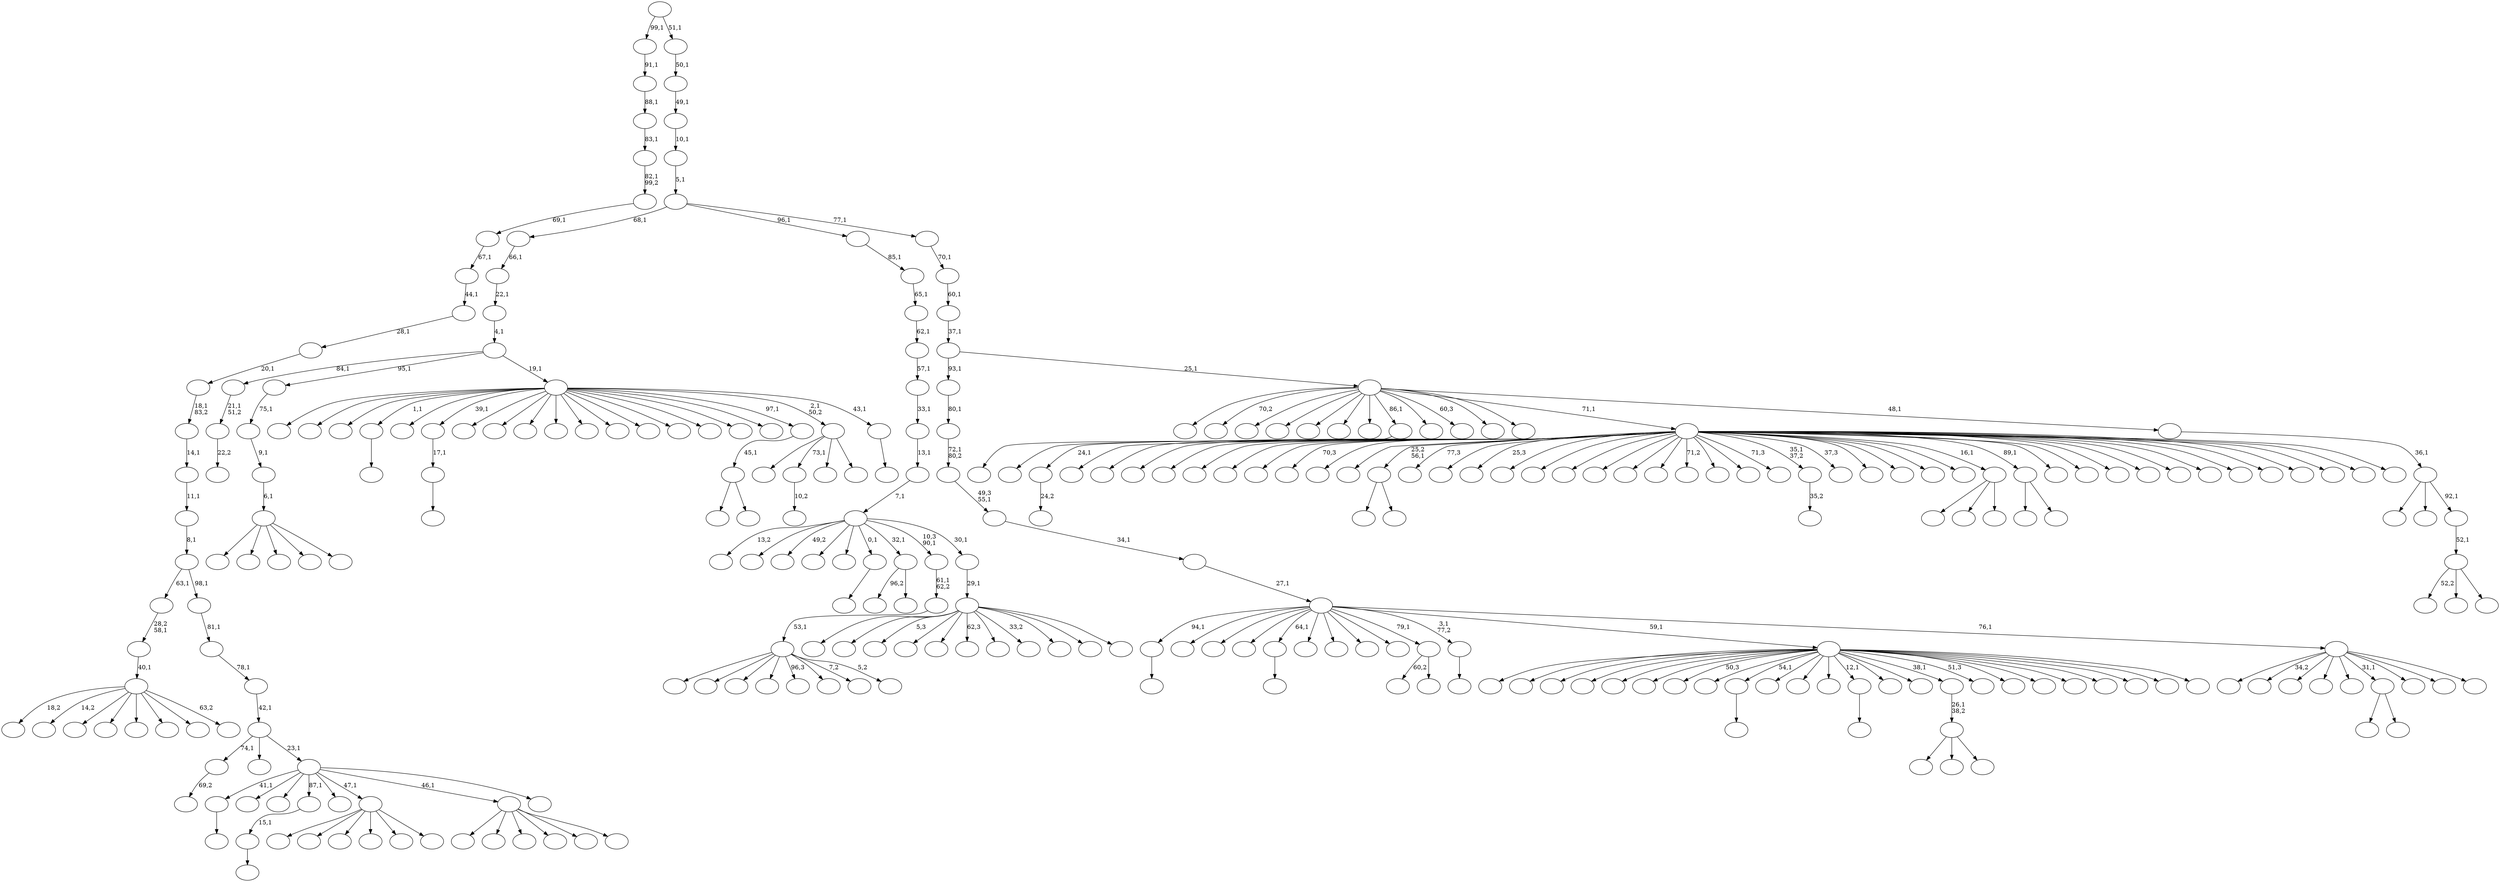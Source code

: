 digraph T {
	300 [label=""]
	299 [label=""]
	298 [label=""]
	297 [label=""]
	296 [label=""]
	295 [label=""]
	294 [label=""]
	293 [label=""]
	292 [label=""]
	291 [label=""]
	290 [label=""]
	289 [label=""]
	288 [label=""]
	287 [label=""]
	286 [label=""]
	285 [label=""]
	284 [label=""]
	283 [label=""]
	282 [label=""]
	281 [label=""]
	280 [label=""]
	279 [label=""]
	278 [label=""]
	277 [label=""]
	276 [label=""]
	275 [label=""]
	274 [label=""]
	273 [label=""]
	272 [label=""]
	271 [label=""]
	270 [label=""]
	269 [label=""]
	268 [label=""]
	267 [label=""]
	266 [label=""]
	265 [label=""]
	264 [label=""]
	263 [label=""]
	262 [label=""]
	261 [label=""]
	260 [label=""]
	259 [label=""]
	258 [label=""]
	257 [label=""]
	256 [label=""]
	255 [label=""]
	254 [label=""]
	253 [label=""]
	252 [label=""]
	251 [label=""]
	250 [label=""]
	249 [label=""]
	248 [label=""]
	247 [label=""]
	246 [label=""]
	245 [label=""]
	244 [label=""]
	243 [label=""]
	242 [label=""]
	241 [label=""]
	240 [label=""]
	239 [label=""]
	238 [label=""]
	237 [label=""]
	236 [label=""]
	235 [label=""]
	234 [label=""]
	233 [label=""]
	232 [label=""]
	231 [label=""]
	230 [label=""]
	229 [label=""]
	228 [label=""]
	227 [label=""]
	226 [label=""]
	225 [label=""]
	224 [label=""]
	223 [label=""]
	222 [label=""]
	221 [label=""]
	220 [label=""]
	219 [label=""]
	218 [label=""]
	217 [label=""]
	216 [label=""]
	215 [label=""]
	214 [label=""]
	213 [label=""]
	212 [label=""]
	211 [label=""]
	210 [label=""]
	209 [label=""]
	208 [label=""]
	207 [label=""]
	206 [label=""]
	205 [label=""]
	204 [label=""]
	203 [label=""]
	202 [label=""]
	201 [label=""]
	200 [label=""]
	199 [label=""]
	198 [label=""]
	197 [label=""]
	196 [label=""]
	195 [label=""]
	194 [label=""]
	193 [label=""]
	192 [label=""]
	191 [label=""]
	190 [label=""]
	189 [label=""]
	188 [label=""]
	187 [label=""]
	186 [label=""]
	185 [label=""]
	184 [label=""]
	183 [label=""]
	182 [label=""]
	181 [label=""]
	180 [label=""]
	179 [label=""]
	178 [label=""]
	177 [label=""]
	176 [label=""]
	175 [label=""]
	174 [label=""]
	173 [label=""]
	172 [label=""]
	171 [label=""]
	170 [label=""]
	169 [label=""]
	168 [label=""]
	167 [label=""]
	166 [label=""]
	165 [label=""]
	164 [label=""]
	163 [label=""]
	162 [label=""]
	161 [label=""]
	160 [label=""]
	159 [label=""]
	158 [label=""]
	157 [label=""]
	156 [label=""]
	155 [label=""]
	154 [label=""]
	153 [label=""]
	152 [label=""]
	151 [label=""]
	150 [label=""]
	149 [label=""]
	148 [label=""]
	147 [label=""]
	146 [label=""]
	145 [label=""]
	144 [label=""]
	143 [label=""]
	142 [label=""]
	141 [label=""]
	140 [label=""]
	139 [label=""]
	138 [label=""]
	137 [label=""]
	136 [label=""]
	135 [label=""]
	134 [label=""]
	133 [label=""]
	132 [label=""]
	131 [label=""]
	130 [label=""]
	129 [label=""]
	128 [label=""]
	127 [label=""]
	126 [label=""]
	125 [label=""]
	124 [label=""]
	123 [label=""]
	122 [label=""]
	121 [label=""]
	120 [label=""]
	119 [label=""]
	118 [label=""]
	117 [label=""]
	116 [label=""]
	115 [label=""]
	114 [label=""]
	113 [label=""]
	112 [label=""]
	111 [label=""]
	110 [label=""]
	109 [label=""]
	108 [label=""]
	107 [label=""]
	106 [label=""]
	105 [label=""]
	104 [label=""]
	103 [label=""]
	102 [label=""]
	101 [label=""]
	100 [label=""]
	99 [label=""]
	98 [label=""]
	97 [label=""]
	96 [label=""]
	95 [label=""]
	94 [label=""]
	93 [label=""]
	92 [label=""]
	91 [label=""]
	90 [label=""]
	89 [label=""]
	88 [label=""]
	87 [label=""]
	86 [label=""]
	85 [label=""]
	84 [label=""]
	83 [label=""]
	82 [label=""]
	81 [label=""]
	80 [label=""]
	79 [label=""]
	78 [label=""]
	77 [label=""]
	76 [label=""]
	75 [label=""]
	74 [label=""]
	73 [label=""]
	72 [label=""]
	71 [label=""]
	70 [label=""]
	69 [label=""]
	68 [label=""]
	67 [label=""]
	66 [label=""]
	65 [label=""]
	64 [label=""]
	63 [label=""]
	62 [label=""]
	61 [label=""]
	60 [label=""]
	59 [label=""]
	58 [label=""]
	57 [label=""]
	56 [label=""]
	55 [label=""]
	54 [label=""]
	53 [label=""]
	52 [label=""]
	51 [label=""]
	50 [label=""]
	49 [label=""]
	48 [label=""]
	47 [label=""]
	46 [label=""]
	45 [label=""]
	44 [label=""]
	43 [label=""]
	42 [label=""]
	41 [label=""]
	40 [label=""]
	39 [label=""]
	38 [label=""]
	37 [label=""]
	36 [label=""]
	35 [label=""]
	34 [label=""]
	33 [label=""]
	32 [label=""]
	31 [label=""]
	30 [label=""]
	29 [label=""]
	28 [label=""]
	27 [label=""]
	26 [label=""]
	25 [label=""]
	24 [label=""]
	23 [label=""]
	22 [label=""]
	21 [label=""]
	20 [label=""]
	19 [label=""]
	18 [label=""]
	17 [label=""]
	16 [label=""]
	15 [label=""]
	14 [label=""]
	13 [label=""]
	12 [label=""]
	11 [label=""]
	10 [label=""]
	9 [label=""]
	8 [label=""]
	7 [label=""]
	6 [label=""]
	5 [label=""]
	4 [label=""]
	3 [label=""]
	2 [label=""]
	1 [label=""]
	0 [label=""]
	293 -> 294 [label="24,2"]
	287 -> 288 [label=""]
	261 -> 262 [label="22,2"]
	260 -> 261 [label="21,1\n51,2"]
	257 -> 258 [label=""]
	247 -> 248 [label=""]
	245 -> 246 [label=""]
	238 -> 239 [label=""]
	237 -> 238 [label="17,1"]
	224 -> 292 [label=""]
	224 -> 225 [label=""]
	218 -> 219 [label="10,2"]
	197 -> 198 [label=""]
	187 -> 188 [label=""]
	186 -> 187 [label="15,1"]
	181 -> 182 [label="69,2"]
	169 -> 170 [label=""]
	163 -> 164 [label="35,2"]
	154 -> 155 [label=""]
	149 -> 250 [label=""]
	149 -> 152 [label=""]
	149 -> 150 [label=""]
	148 -> 149 [label="26,1\n38,2"]
	141 -> 142 [label=""]
	124 -> 159 [label=""]
	124 -> 138 [label=""]
	124 -> 125 [label=""]
	122 -> 203 [label=""]
	122 -> 123 [label=""]
	116 -> 241 [label="60,2"]
	116 -> 117 [label=""]
	110 -> 259 [label=""]
	110 -> 209 [label=""]
	110 -> 178 [label=""]
	110 -> 145 [label=""]
	110 -> 140 [label=""]
	110 -> 111 [label=""]
	105 -> 266 [label=""]
	105 -> 242 [label=""]
	105 -> 189 [label=""]
	105 -> 132 [label=""]
	105 -> 106 [label=""]
	104 -> 105 [label="6,1"]
	103 -> 104 [label="9,1"]
	102 -> 103 [label="75,1"]
	99 -> 256 [label="96,2"]
	99 -> 100 [label=""]
	95 -> 296 [label=""]
	95 -> 254 [label=""]
	95 -> 252 [label=""]
	95 -> 222 [label=""]
	95 -> 192 [label="96,3"]
	95 -> 168 [label=""]
	95 -> 165 [label="7,2"]
	95 -> 96 [label="5,2"]
	94 -> 95 [label="53,1"]
	93 -> 94 [label="61,1\n62,2"]
	91 -> 160 [label=""]
	91 -> 92 [label=""]
	89 -> 291 [label=""]
	89 -> 271 [label=""]
	89 -> 194 [label=""]
	89 -> 139 [label=""]
	89 -> 136 [label=""]
	89 -> 90 [label=""]
	81 -> 283 [label="18,2"]
	81 -> 263 [label="14,2"]
	81 -> 223 [label=""]
	81 -> 208 [label=""]
	81 -> 171 [label=""]
	81 -> 147 [label=""]
	81 -> 128 [label=""]
	81 -> 82 [label="63,2"]
	80 -> 81 [label="40,1"]
	79 -> 80 [label="28,2\n58,1"]
	77 -> 78 [label=""]
	75 -> 253 [label=""]
	75 -> 76 [label=""]
	74 -> 75 [label="45,1"]
	71 -> 299 [label=""]
	71 -> 218 [label="73,1"]
	71 -> 84 [label=""]
	71 -> 72 [label=""]
	67 -> 300 [label=""]
	67 -> 297 [label=""]
	67 -> 284 [label=""]
	67 -> 281 [label=""]
	67 -> 279 [label=""]
	67 -> 276 [label=""]
	67 -> 229 [label="50,3"]
	67 -> 212 [label=""]
	67 -> 197 [label="54,1"]
	67 -> 185 [label=""]
	67 -> 173 [label=""]
	67 -> 172 [label=""]
	67 -> 169 [label="12,1"]
	67 -> 158 [label=""]
	67 -> 156 [label=""]
	67 -> 148 [label="38,1"]
	67 -> 146 [label="51,3"]
	67 -> 126 [label=""]
	67 -> 120 [label=""]
	67 -> 115 [label=""]
	67 -> 114 [label=""]
	67 -> 101 [label=""]
	67 -> 86 [label=""]
	67 -> 68 [label=""]
	64 -> 226 [label=""]
	64 -> 200 [label="34,2"]
	64 -> 199 [label=""]
	64 -> 137 [label=""]
	64 -> 134 [label=""]
	64 -> 91 [label="31,1"]
	64 -> 83 [label=""]
	64 -> 73 [label=""]
	64 -> 65 [label=""]
	63 -> 287 [label="94,1"]
	63 -> 286 [label=""]
	63 -> 280 [label=""]
	63 -> 277 [label=""]
	63 -> 245 [label="64,1"]
	63 -> 220 [label=""]
	63 -> 193 [label=""]
	63 -> 162 [label=""]
	63 -> 121 [label=""]
	63 -> 116 [label="79,1"]
	63 -> 77 [label="3,1\n77,2"]
	63 -> 67 [label="59,1"]
	63 -> 64 [label="76,1"]
	62 -> 63 [label="27,1"]
	61 -> 62 [label="34,1"]
	60 -> 61 [label="49,3\n55,1"]
	59 -> 60 [label="72,1\n80,2"]
	58 -> 59 [label="80,1"]
	56 -> 57 [label=""]
	55 -> 298 [label=""]
	55 -> 273 [label=""]
	55 -> 249 [label=""]
	55 -> 247 [label="1,1"]
	55 -> 243 [label=""]
	55 -> 237 [label="39,1"]
	55 -> 236 [label=""]
	55 -> 232 [label=""]
	55 -> 230 [label=""]
	55 -> 221 [label=""]
	55 -> 215 [label=""]
	55 -> 214 [label=""]
	55 -> 190 [label=""]
	55 -> 151 [label=""]
	55 -> 143 [label=""]
	55 -> 135 [label=""]
	55 -> 130 [label=""]
	55 -> 74 [label="97,1"]
	55 -> 71 [label="2,1\n50,2"]
	55 -> 56 [label="43,1"]
	54 -> 260 [label="84,1"]
	54 -> 102 [label="95,1"]
	54 -> 55 [label="19,1"]
	53 -> 54 [label="4,1"]
	52 -> 53 [label="22,1"]
	51 -> 52 [label="66,1"]
	48 -> 285 [label=""]
	48 -> 275 [label=""]
	48 -> 244 [label="5,3"]
	48 -> 240 [label=""]
	48 -> 196 [label=""]
	48 -> 184 [label="62,3"]
	48 -> 177 [label=""]
	48 -> 144 [label="33,2"]
	48 -> 87 [label=""]
	48 -> 50 [label=""]
	48 -> 49 [label=""]
	47 -> 48 [label="29,1"]
	46 -> 267 [label="13,2"]
	46 -> 235 [label=""]
	46 -> 231 [label="49,2"]
	46 -> 227 [label=""]
	46 -> 211 [label=""]
	46 -> 141 [label="0,1"]
	46 -> 99 [label="32,1"]
	46 -> 93 [label="10,3\n90,1"]
	46 -> 47 [label="30,1"]
	45 -> 46 [label="7,1"]
	44 -> 45 [label="13,1"]
	43 -> 44 [label="33,1"]
	42 -> 43 [label="57,1"]
	41 -> 42 [label="62,1"]
	40 -> 41 [label="65,1"]
	39 -> 40 [label="85,1"]
	36 -> 257 [label="41,1"]
	36 -> 206 [label=""]
	36 -> 195 [label=""]
	36 -> 186 [label="87,1"]
	36 -> 180 [label=""]
	36 -> 110 [label="47,1"]
	36 -> 89 [label="46,1"]
	36 -> 37 [label=""]
	35 -> 181 [label="74,1"]
	35 -> 119 [label=""]
	35 -> 36 [label="23,1"]
	34 -> 35 [label="42,1"]
	33 -> 34 [label="78,1"]
	32 -> 33 [label="81,1"]
	31 -> 79 [label="63,1"]
	31 -> 32 [label="98,1"]
	30 -> 31 [label="8,1"]
	29 -> 30 [label="11,1"]
	28 -> 29 [label="14,1"]
	27 -> 28 [label="18,1\n83,2"]
	26 -> 27 [label="20,1"]
	25 -> 26 [label="28,1"]
	24 -> 25 [label="44,1"]
	23 -> 24 [label="67,1"]
	22 -> 23 [label="69,1"]
	21 -> 22 [label="82,1\n99,2"]
	20 -> 21 [label="83,1"]
	19 -> 20 [label="88,1"]
	18 -> 19 [label="91,1"]
	16 -> 295 [label=""]
	16 -> 293 [label="24,1"]
	16 -> 289 [label=""]
	16 -> 282 [label=""]
	16 -> 278 [label=""]
	16 -> 268 [label=""]
	16 -> 265 [label=""]
	16 -> 264 [label=""]
	16 -> 255 [label=""]
	16 -> 234 [label="70,3"]
	16 -> 233 [label=""]
	16 -> 228 [label=""]
	16 -> 224 [label="25,2\n56,1"]
	16 -> 217 [label="77,3"]
	16 -> 216 [label=""]
	16 -> 213 [label="25,3"]
	16 -> 210 [label=""]
	16 -> 207 [label=""]
	16 -> 205 [label=""]
	16 -> 204 [label=""]
	16 -> 202 [label=""]
	16 -> 191 [label=""]
	16 -> 179 [label="71,2"]
	16 -> 176 [label=""]
	16 -> 167 [label=""]
	16 -> 166 [label="71,3"]
	16 -> 163 [label="35,1\n37,2"]
	16 -> 161 [label="37,3"]
	16 -> 157 [label=""]
	16 -> 133 [label=""]
	16 -> 131 [label=""]
	16 -> 129 [label=""]
	16 -> 124 [label="16,1"]
	16 -> 122 [label="89,1"]
	16 -> 118 [label=""]
	16 -> 113 [label=""]
	16 -> 112 [label=""]
	16 -> 108 [label=""]
	16 -> 107 [label=""]
	16 -> 98 [label=""]
	16 -> 97 [label=""]
	16 -> 85 [label=""]
	16 -> 70 [label=""]
	16 -> 69 [label=""]
	16 -> 38 [label=""]
	16 -> 17 [label=""]
	14 -> 290 [label="52,2"]
	14 -> 153 [label=""]
	14 -> 15 [label=""]
	13 -> 14 [label="52,1"]
	12 -> 269 [label=""]
	12 -> 175 [label=""]
	12 -> 13 [label="92,1"]
	11 -> 12 [label="36,1"]
	10 -> 274 [label=""]
	10 -> 272 [label="70,2"]
	10 -> 270 [label=""]
	10 -> 251 [label=""]
	10 -> 201 [label=""]
	10 -> 183 [label=""]
	10 -> 174 [label=""]
	10 -> 154 [label="86,1"]
	10 -> 127 [label=""]
	10 -> 109 [label="60,3"]
	10 -> 88 [label=""]
	10 -> 66 [label=""]
	10 -> 16 [label="71,1"]
	10 -> 11 [label="48,1"]
	9 -> 58 [label="93,1"]
	9 -> 10 [label="25,1"]
	8 -> 9 [label="37,1"]
	7 -> 8 [label="60,1"]
	6 -> 7 [label="70,1"]
	5 -> 51 [label="68,1"]
	5 -> 39 [label="96,1"]
	5 -> 6 [label="77,1"]
	4 -> 5 [label="5,1"]
	3 -> 4 [label="10,1"]
	2 -> 3 [label="49,1"]
	1 -> 2 [label="50,1"]
	0 -> 18 [label="99,1"]
	0 -> 1 [label="51,1"]
}
